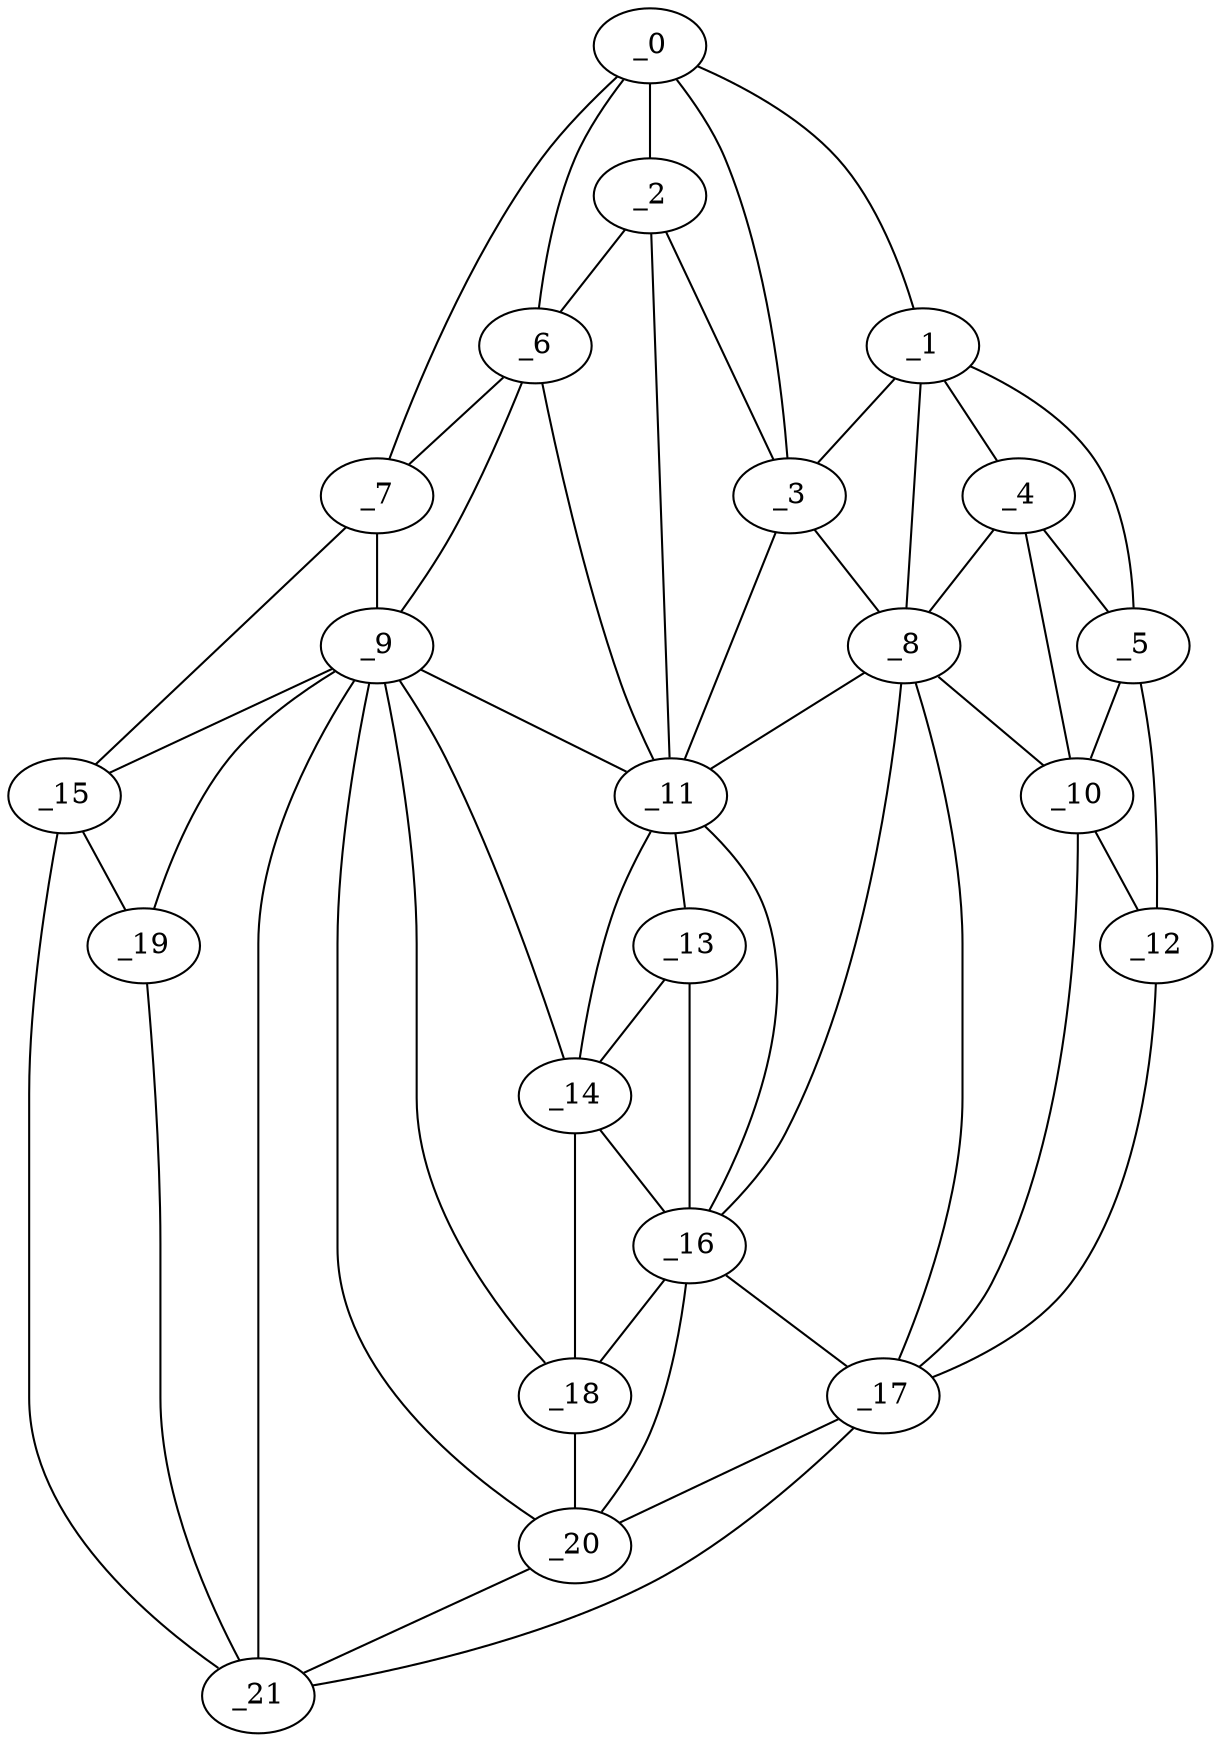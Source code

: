 graph "obj14__195.gxl" {
	_0	 [x=32,
		y=74];
	_1	 [x=37,
		y=19];
	_0 -- _1	 [valence=1];
	_2	 [x=38,
		y=57];
	_0 -- _2	 [valence=1];
	_3	 [x=39,
		y=48];
	_0 -- _3	 [valence=2];
	_6	 [x=55,
		y=89];
	_0 -- _6	 [valence=2];
	_7	 [x=56,
		y=124];
	_0 -- _7	 [valence=1];
	_1 -- _3	 [valence=1];
	_4	 [x=41,
		y=15];
	_1 -- _4	 [valence=1];
	_5	 [x=53,
		y=2];
	_1 -- _5	 [valence=1];
	_8	 [x=62,
		y=24];
	_1 -- _8	 [valence=2];
	_2 -- _3	 [valence=2];
	_2 -- _6	 [valence=2];
	_11	 [x=70,
		y=55];
	_2 -- _11	 [valence=1];
	_3 -- _8	 [valence=2];
	_3 -- _11	 [valence=2];
	_4 -- _5	 [valence=2];
	_4 -- _8	 [valence=2];
	_10	 [x=66,
		y=13];
	_4 -- _10	 [valence=1];
	_5 -- _10	 [valence=2];
	_12	 [x=90,
		y=7];
	_5 -- _12	 [valence=1];
	_6 -- _7	 [valence=1];
	_9	 [x=64,
		y=91];
	_6 -- _9	 [valence=2];
	_6 -- _11	 [valence=2];
	_7 -- _9	 [valence=1];
	_15	 [x=94,
		y=117];
	_7 -- _15	 [valence=1];
	_8 -- _10	 [valence=2];
	_8 -- _11	 [valence=2];
	_16	 [x=95,
		y=41];
	_8 -- _16	 [valence=2];
	_17	 [x=96,
		y=27];
	_8 -- _17	 [valence=1];
	_9 -- _11	 [valence=2];
	_14	 [x=92,
		y=64];
	_9 -- _14	 [valence=2];
	_9 -- _15	 [valence=2];
	_18	 [x=96,
		y=75];
	_9 -- _18	 [valence=1];
	_19	 [x=96,
		y=105];
	_9 -- _19	 [valence=2];
	_20	 [x=99,
		y=81];
	_9 -- _20	 [valence=1];
	_21	 [x=100,
		y=91];
	_9 -- _21	 [valence=2];
	_10 -- _12	 [valence=2];
	_10 -- _17	 [valence=2];
	_13	 [x=90,
		y=54];
	_11 -- _13	 [valence=2];
	_11 -- _14	 [valence=1];
	_11 -- _16	 [valence=2];
	_12 -- _17	 [valence=1];
	_13 -- _14	 [valence=2];
	_13 -- _16	 [valence=1];
	_14 -- _16	 [valence=2];
	_14 -- _18	 [valence=2];
	_15 -- _19	 [valence=1];
	_15 -- _21	 [valence=1];
	_16 -- _17	 [valence=1];
	_16 -- _18	 [valence=1];
	_16 -- _20	 [valence=2];
	_17 -- _20	 [valence=2];
	_17 -- _21	 [valence=1];
	_18 -- _20	 [valence=2];
	_19 -- _21	 [valence=2];
	_20 -- _21	 [valence=2];
}
